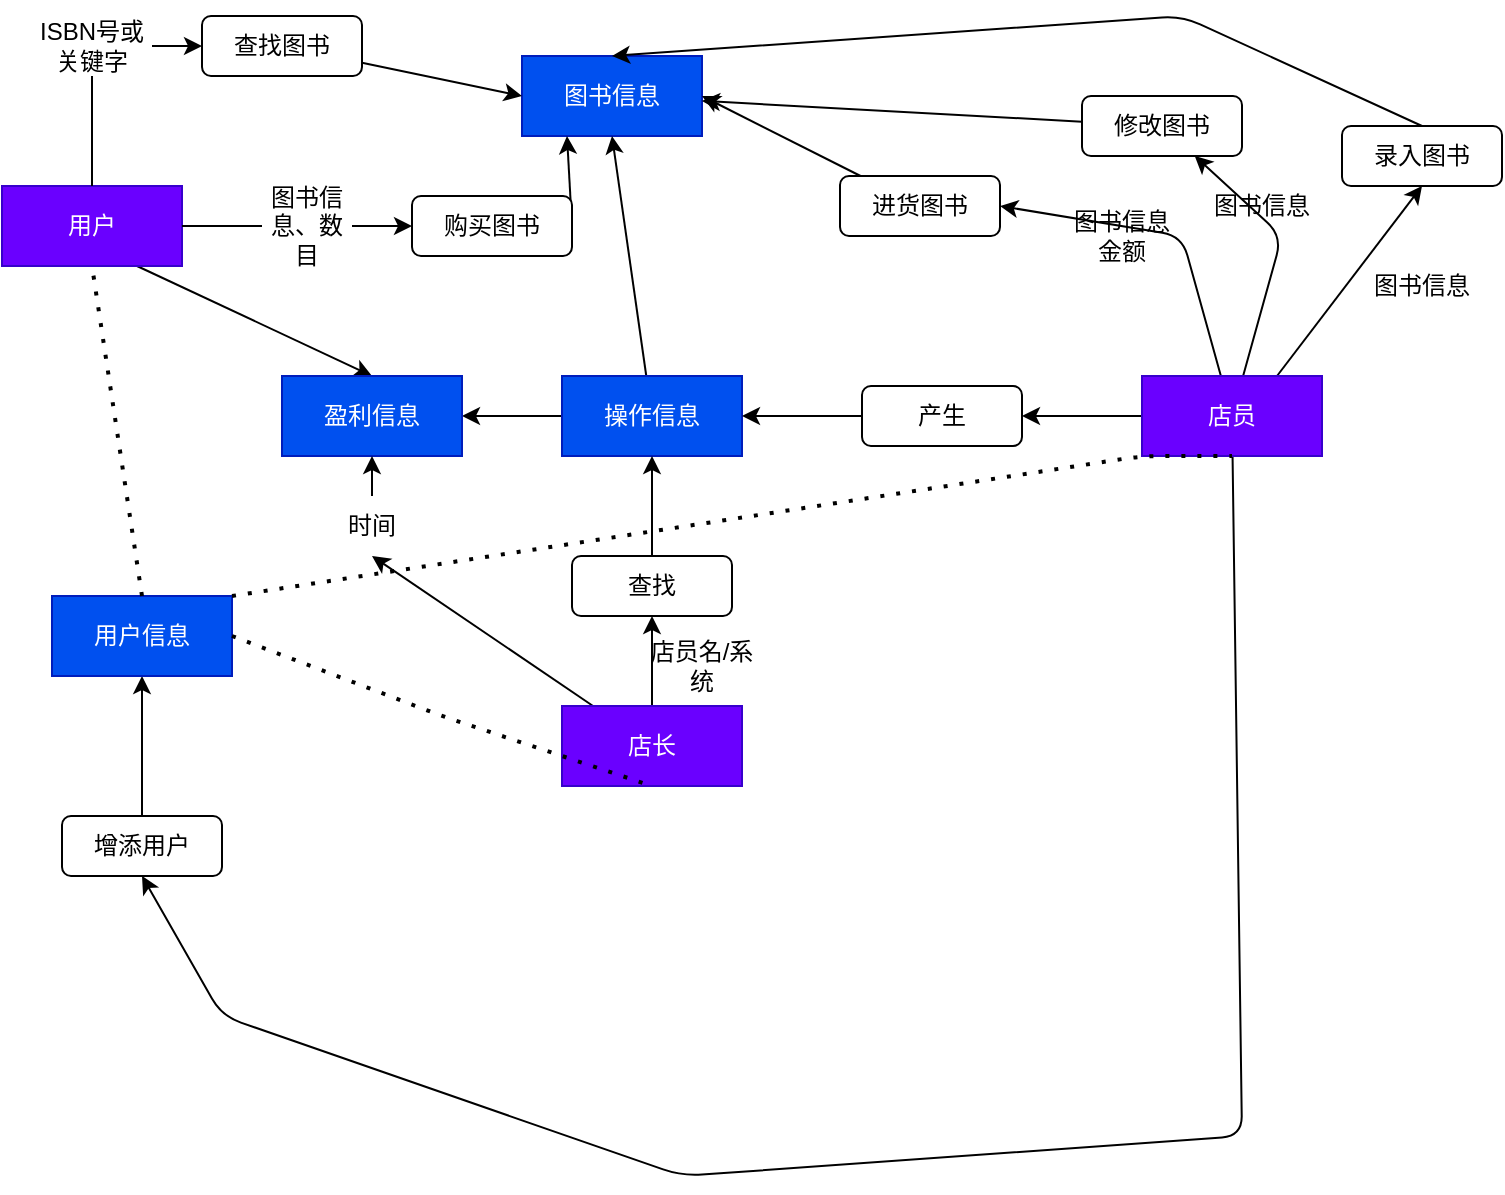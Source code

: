 <mxfile>
    <diagram id="PFvJu6IGK7e56d8AMQf9" name="第 1 页">
        <mxGraphModel dx="888" dy="622" grid="1" gridSize="10" guides="1" tooltips="1" connect="1" arrows="1" fold="1" page="1" pageScale="1" pageWidth="827" pageHeight="1169" math="0" shadow="0">
            <root>
                <mxCell id="0"/>
                <mxCell id="1" parent="0"/>
                <mxCell id="2" value="图书信息" style="rounded=0;whiteSpace=wrap;html=1;fillColor=#0050ef;fontColor=#ffffff;strokeColor=#001DBC;fontFamily=Verdana;" parent="1" vertex="1">
                    <mxGeometry x="310" y="260" width="90" height="40" as="geometry"/>
                </mxCell>
                <mxCell id="4" style="edgeStyle=none;html=1;entryX=0.5;entryY=1;entryDx=0;entryDy=0;fontFamily=Verdana;" parent="1" source="3" target="2" edge="1">
                    <mxGeometry relative="1" as="geometry"/>
                </mxCell>
                <mxCell id="29" style="edgeStyle=none;html=1;fontFamily=Verdana;" parent="1" source="3" edge="1">
                    <mxGeometry relative="1" as="geometry">
                        <mxPoint x="280" y="440" as="targetPoint"/>
                    </mxGeometry>
                </mxCell>
                <mxCell id="3" value="操作信息" style="rounded=0;whiteSpace=wrap;html=1;fillColor=#0050ef;fontColor=#ffffff;strokeColor=#001DBC;fontFamily=Verdana;" parent="1" vertex="1">
                    <mxGeometry x="330" y="420" width="90" height="40" as="geometry"/>
                </mxCell>
                <mxCell id="9" style="edgeStyle=none;html=1;exitX=1;exitY=0.5;exitDx=0;exitDy=0;entryX=0;entryY=0.5;entryDx=0;entryDy=0;fontFamily=Verdana;startArrow=none;" parent="1" source="53" target="8" edge="1">
                    <mxGeometry relative="1" as="geometry"/>
                </mxCell>
                <mxCell id="13" style="edgeStyle=none;html=1;exitX=1;exitY=0.5;exitDx=0;exitDy=0;fontFamily=Verdana;startArrow=none;" parent="1" source="56" target="12" edge="1">
                    <mxGeometry relative="1" as="geometry"/>
                </mxCell>
                <mxCell id="67" style="edgeStyle=none;html=1;exitX=0.75;exitY=1;exitDx=0;exitDy=0;entryX=0.5;entryY=0;entryDx=0;entryDy=0;" edge="1" parent="1" source="6" target="30">
                    <mxGeometry relative="1" as="geometry"/>
                </mxCell>
                <mxCell id="6" value="用户" style="rounded=0;whiteSpace=wrap;html=1;fontFamily=Verdana;fillColor=#6a00ff;fontColor=#ffffff;strokeColor=#3700CC;" parent="1" vertex="1">
                    <mxGeometry x="50" y="325" width="90" height="40" as="geometry"/>
                </mxCell>
                <mxCell id="11" style="edgeStyle=none;html=1;entryX=0;entryY=0.5;entryDx=0;entryDy=0;fontFamily=Verdana;" parent="1" source="8" target="2" edge="1">
                    <mxGeometry relative="1" as="geometry"/>
                </mxCell>
                <mxCell id="8" value="查找图书" style="rounded=1;whiteSpace=wrap;html=1;fontFamily=Verdana;" parent="1" vertex="1">
                    <mxGeometry x="150" y="240" width="80" height="30" as="geometry"/>
                </mxCell>
                <mxCell id="15" style="edgeStyle=none;html=1;exitX=1;exitY=0.5;exitDx=0;exitDy=0;fontFamily=Verdana;entryX=0.25;entryY=1;entryDx=0;entryDy=0;" parent="1" source="12" target="2" edge="1">
                    <mxGeometry relative="1" as="geometry">
                        <mxPoint x="335" y="300" as="targetPoint"/>
                    </mxGeometry>
                </mxCell>
                <mxCell id="12" value="购买图书" style="rounded=1;whiteSpace=wrap;html=1;fontFamily=Verdana;" parent="1" vertex="1">
                    <mxGeometry x="255" y="330" width="80" height="30" as="geometry"/>
                </mxCell>
                <mxCell id="28" style="edgeStyle=none;html=1;entryX=0.5;entryY=1;entryDx=0;entryDy=0;fontFamily=Verdana;" parent="1" source="24" target="25" edge="1">
                    <mxGeometry relative="1" as="geometry"/>
                </mxCell>
                <mxCell id="70" style="edgeStyle=none;html=1;entryX=0.5;entryY=1;entryDx=0;entryDy=0;" edge="1" parent="1" source="24" target="69">
                    <mxGeometry relative="1" as="geometry"/>
                </mxCell>
                <mxCell id="24" value="店长" style="rounded=0;whiteSpace=wrap;html=1;fontFamily=Verdana;fillColor=#6a00ff;fontColor=#ffffff;strokeColor=#3700CC;" parent="1" vertex="1">
                    <mxGeometry x="330" y="585" width="90" height="40" as="geometry"/>
                </mxCell>
                <mxCell id="26" style="edgeStyle=none;html=1;fontFamily=Verdana;" parent="1" source="25" target="3" edge="1">
                    <mxGeometry relative="1" as="geometry"/>
                </mxCell>
                <mxCell id="25" value="查找" style="rounded=1;whiteSpace=wrap;html=1;fontFamily=Verdana;" parent="1" vertex="1">
                    <mxGeometry x="335" y="510" width="80" height="30" as="geometry"/>
                </mxCell>
                <mxCell id="30" value="盈利信息" style="rounded=0;whiteSpace=wrap;html=1;fillColor=#0050ef;fontColor=#ffffff;strokeColor=#001DBC;fontFamily=Verdana;" parent="1" vertex="1">
                    <mxGeometry x="190" y="420" width="90" height="40" as="geometry"/>
                </mxCell>
                <mxCell id="33" style="edgeStyle=none;html=1;fontFamily=Verdana;" parent="1" source="31" target="32" edge="1">
                    <mxGeometry relative="1" as="geometry"/>
                </mxCell>
                <mxCell id="36" style="edgeStyle=none;html=1;fontFamily=Verdana;entryX=1;entryY=0.5;entryDx=0;entryDy=0;" parent="1" source="31" target="35" edge="1">
                    <mxGeometry relative="1" as="geometry">
                        <mxPoint x="665" y="340" as="targetPoint"/>
                        <Array as="points">
                            <mxPoint x="640" y="350"/>
                        </Array>
                    </mxGeometry>
                </mxCell>
                <mxCell id="39" style="edgeStyle=none;html=1;fontFamily=Verdana;" parent="1" source="31" target="38" edge="1">
                    <mxGeometry relative="1" as="geometry">
                        <Array as="points">
                            <mxPoint x="690" y="350"/>
                        </Array>
                    </mxGeometry>
                </mxCell>
                <mxCell id="43" style="edgeStyle=none;html=1;exitX=0.75;exitY=0;exitDx=0;exitDy=0;entryX=0.5;entryY=1;entryDx=0;entryDy=0;fontFamily=Verdana;" parent="1" source="31" target="42" edge="1">
                    <mxGeometry relative="1" as="geometry"/>
                </mxCell>
                <mxCell id="46" style="edgeStyle=none;html=1;fontFamily=Verdana;entryX=0.5;entryY=1;entryDx=0;entryDy=0;" parent="1" source="31" target="45" edge="1">
                    <mxGeometry relative="1" as="geometry">
                        <mxPoint x="400" y="844.63" as="targetPoint"/>
                        <Array as="points">
                            <mxPoint x="670" y="800"/>
                            <mxPoint x="390" y="820"/>
                            <mxPoint x="160" y="740"/>
                        </Array>
                    </mxGeometry>
                </mxCell>
                <mxCell id="31" value="店员" style="rounded=0;whiteSpace=wrap;html=1;fontFamily=Verdana;fillColor=#6a00ff;fontColor=#ffffff;strokeColor=#3700CC;" parent="1" vertex="1">
                    <mxGeometry x="620" y="420" width="90" height="40" as="geometry"/>
                </mxCell>
                <mxCell id="34" style="edgeStyle=none;html=1;fontFamily=Verdana;" parent="1" source="32" target="3" edge="1">
                    <mxGeometry relative="1" as="geometry"/>
                </mxCell>
                <mxCell id="32" value="产生" style="rounded=1;whiteSpace=wrap;html=1;fontFamily=Verdana;" parent="1" vertex="1">
                    <mxGeometry x="480" y="425" width="80" height="30" as="geometry"/>
                </mxCell>
                <mxCell id="37" style="edgeStyle=none;html=1;entryX=1;entryY=0.5;entryDx=0;entryDy=0;fontFamily=Verdana;" parent="1" source="35" target="2" edge="1">
                    <mxGeometry relative="1" as="geometry"/>
                </mxCell>
                <mxCell id="35" value="进货图书" style="rounded=1;whiteSpace=wrap;html=1;fontFamily=Verdana;" parent="1" vertex="1">
                    <mxGeometry x="469" y="320" width="80" height="30" as="geometry"/>
                </mxCell>
                <mxCell id="40" style="edgeStyle=none;html=1;fontFamily=Verdana;" parent="1" source="38" target="2" edge="1">
                    <mxGeometry relative="1" as="geometry"/>
                </mxCell>
                <mxCell id="38" value="修改图书" style="rounded=1;whiteSpace=wrap;html=1;fontFamily=Verdana;" parent="1" vertex="1">
                    <mxGeometry x="590" y="280" width="80" height="30" as="geometry"/>
                </mxCell>
                <mxCell id="44" style="edgeStyle=none;html=1;exitX=0.5;exitY=0;exitDx=0;exitDy=0;fontFamily=Verdana;entryX=0.5;entryY=0;entryDx=0;entryDy=0;" parent="1" source="42" target="2" edge="1">
                    <mxGeometry relative="1" as="geometry">
                        <mxPoint x="490" y="240" as="targetPoint"/>
                        <Array as="points">
                            <mxPoint x="640" y="240"/>
                        </Array>
                    </mxGeometry>
                </mxCell>
                <mxCell id="42" value="录入图书" style="rounded=1;whiteSpace=wrap;html=1;fontFamily=Verdana;" parent="1" vertex="1">
                    <mxGeometry x="720" y="295" width="80" height="30" as="geometry"/>
                </mxCell>
                <mxCell id="48" style="edgeStyle=none;html=1;exitX=0.5;exitY=0;exitDx=0;exitDy=0;fontFamily=Verdana;" parent="1" source="45" target="47" edge="1">
                    <mxGeometry relative="1" as="geometry"/>
                </mxCell>
                <mxCell id="45" value="增添用户" style="rounded=1;whiteSpace=wrap;html=1;fontFamily=Verdana;" parent="1" vertex="1">
                    <mxGeometry x="80" y="640" width="80" height="30" as="geometry"/>
                </mxCell>
                <mxCell id="47" value="用户信息" style="rounded=0;whiteSpace=wrap;html=1;fillColor=#0050ef;fontColor=#ffffff;strokeColor=#001DBC;fontFamily=Verdana;" parent="1" vertex="1">
                    <mxGeometry x="75" y="530" width="90" height="40" as="geometry"/>
                </mxCell>
                <mxCell id="50" value="" style="endArrow=none;dashed=1;html=1;dashPattern=1 3;strokeWidth=2;fontFamily=Verdana;entryX=0.5;entryY=1;entryDx=0;entryDy=0;" parent="1" target="6" edge="1">
                    <mxGeometry width="50" height="50" relative="1" as="geometry">
                        <mxPoint x="120" y="530" as="sourcePoint"/>
                        <mxPoint x="170" y="480" as="targetPoint"/>
                    </mxGeometry>
                </mxCell>
                <mxCell id="51" value="" style="endArrow=none;dashed=1;html=1;dashPattern=1 3;strokeWidth=2;fontFamily=Verdana;exitX=1;exitY=0;exitDx=0;exitDy=0;entryX=0.5;entryY=1;entryDx=0;entryDy=0;" parent="1" source="47" target="31" edge="1">
                    <mxGeometry width="50" height="50" relative="1" as="geometry">
                        <mxPoint x="130" y="540" as="sourcePoint"/>
                        <mxPoint x="180" y="450" as="targetPoint"/>
                        <Array as="points">
                            <mxPoint x="620" y="460"/>
                        </Array>
                    </mxGeometry>
                </mxCell>
                <mxCell id="52" value="" style="endArrow=none;dashed=1;html=1;dashPattern=1 3;strokeWidth=2;fontFamily=Verdana;exitX=1;exitY=0.5;exitDx=0;exitDy=0;entryX=0.5;entryY=1;entryDx=0;entryDy=0;" parent="1" source="47" target="24" edge="1">
                    <mxGeometry width="50" height="50" relative="1" as="geometry">
                        <mxPoint x="400" y="785" as="sourcePoint"/>
                        <mxPoint x="380" y="610" as="targetPoint"/>
                        <Array as="points">
                            <mxPoint x="270" y="590"/>
                        </Array>
                    </mxGeometry>
                </mxCell>
                <mxCell id="54" value="" style="edgeStyle=none;html=1;exitX=0.5;exitY=0;exitDx=0;exitDy=0;entryX=0.5;entryY=1;entryDx=0;entryDy=0;fontFamily=Verdana;endArrow=none;" edge="1" parent="1" source="6" target="53">
                    <mxGeometry relative="1" as="geometry">
                        <mxPoint x="95" y="325" as="sourcePoint"/>
                        <mxPoint x="190" y="270" as="targetPoint"/>
                    </mxGeometry>
                </mxCell>
                <mxCell id="53" value="ISBN号或关键字" style="text;html=1;strokeColor=none;fillColor=none;align=center;verticalAlign=middle;whiteSpace=wrap;rounded=0;" vertex="1" parent="1">
                    <mxGeometry x="65" y="240" width="60" height="30" as="geometry"/>
                </mxCell>
                <mxCell id="55" value="" style="edgeStyle=none;html=1;exitX=1;exitY=0.5;exitDx=0;exitDy=0;fontFamily=Verdana;endArrow=none;" edge="1" parent="1" source="6" target="56">
                    <mxGeometry relative="1" as="geometry">
                        <mxPoint x="95" y="325" as="sourcePoint"/>
                        <mxPoint x="255" y="333" as="targetPoint"/>
                    </mxGeometry>
                </mxCell>
                <mxCell id="56" value="图书信息、数目" style="text;html=1;strokeColor=none;fillColor=none;align=center;verticalAlign=middle;whiteSpace=wrap;rounded=0;" vertex="1" parent="1">
                    <mxGeometry x="180" y="330" width="45" height="30" as="geometry"/>
                </mxCell>
                <mxCell id="59" value="图书信息金额" style="text;html=1;strokeColor=none;fillColor=none;align=center;verticalAlign=middle;whiteSpace=wrap;rounded=0;" vertex="1" parent="1">
                    <mxGeometry x="580" y="335" width="60" height="30" as="geometry"/>
                </mxCell>
                <mxCell id="60" value="图书信息" style="text;html=1;strokeColor=none;fillColor=none;align=center;verticalAlign=middle;whiteSpace=wrap;rounded=0;" vertex="1" parent="1">
                    <mxGeometry x="650" y="320" width="60" height="30" as="geometry"/>
                </mxCell>
                <mxCell id="61" value="图书信息" style="text;html=1;strokeColor=none;fillColor=none;align=center;verticalAlign=middle;whiteSpace=wrap;rounded=0;" vertex="1" parent="1">
                    <mxGeometry x="730" y="360" width="60" height="30" as="geometry"/>
                </mxCell>
                <mxCell id="68" value="店员名/系统" style="text;html=1;strokeColor=none;fillColor=none;align=center;verticalAlign=middle;whiteSpace=wrap;rounded=0;" vertex="1" parent="1">
                    <mxGeometry x="370" y="550" width="60" height="30" as="geometry"/>
                </mxCell>
                <mxCell id="71" style="edgeStyle=none;html=1;exitX=0.5;exitY=0;exitDx=0;exitDy=0;" edge="1" parent="1" source="69" target="30">
                    <mxGeometry relative="1" as="geometry"/>
                </mxCell>
                <mxCell id="69" value="时间" style="text;html=1;strokeColor=none;fillColor=none;align=center;verticalAlign=middle;whiteSpace=wrap;rounded=0;" vertex="1" parent="1">
                    <mxGeometry x="205" y="480" width="60" height="30" as="geometry"/>
                </mxCell>
            </root>
        </mxGraphModel>
    </diagram>
</mxfile>